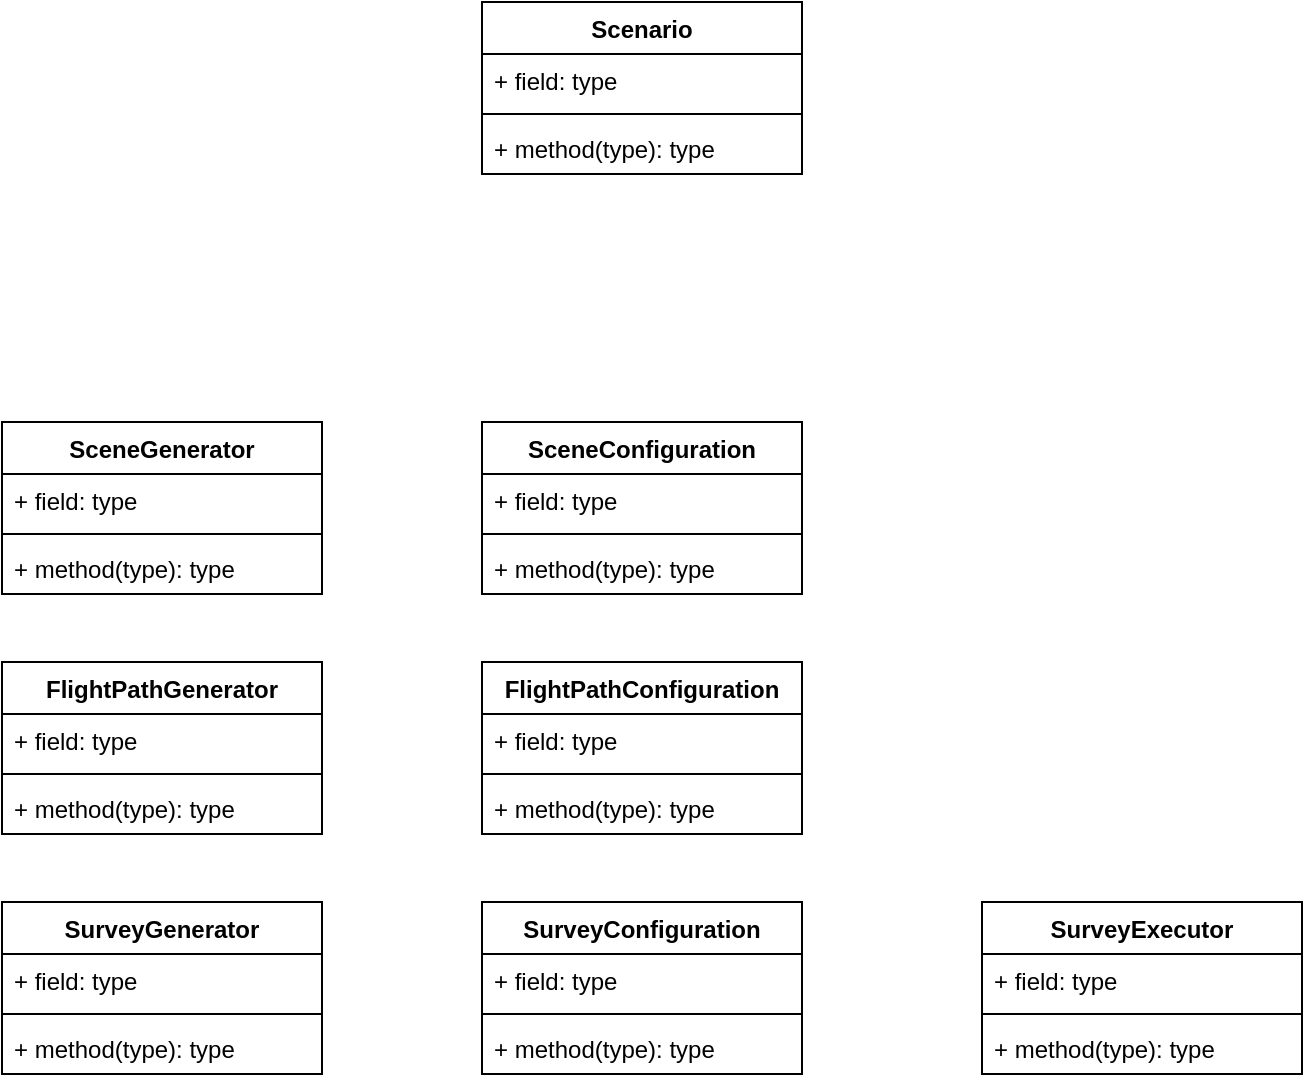 <mxfile version="24.4.0" type="device">
  <diagram name="Seite-1" id="8JNQaDu9DRhacnjIAZFm">
    <mxGraphModel dx="1434" dy="836" grid="1" gridSize="10" guides="1" tooltips="1" connect="1" arrows="1" fold="1" page="1" pageScale="1" pageWidth="827" pageHeight="1169" math="0" shadow="0">
      <root>
        <mxCell id="0" />
        <mxCell id="1" parent="0" />
        <mxCell id="wXZuC-nlssusrVBOoUfX-1" value="SurveyGenerator" style="swimlane;fontStyle=1;align=center;verticalAlign=top;childLayout=stackLayout;horizontal=1;startSize=26;horizontalStack=0;resizeParent=1;resizeParentMax=0;resizeLast=0;collapsible=1;marginBottom=0;whiteSpace=wrap;html=1;" parent="1" vertex="1">
          <mxGeometry x="80" y="480" width="160" height="86" as="geometry" />
        </mxCell>
        <mxCell id="wXZuC-nlssusrVBOoUfX-2" value="+ field: type" style="text;strokeColor=none;fillColor=none;align=left;verticalAlign=top;spacingLeft=4;spacingRight=4;overflow=hidden;rotatable=0;points=[[0,0.5],[1,0.5]];portConstraint=eastwest;whiteSpace=wrap;html=1;" parent="wXZuC-nlssusrVBOoUfX-1" vertex="1">
          <mxGeometry y="26" width="160" height="26" as="geometry" />
        </mxCell>
        <mxCell id="wXZuC-nlssusrVBOoUfX-3" value="" style="line;strokeWidth=1;fillColor=none;align=left;verticalAlign=middle;spacingTop=-1;spacingLeft=3;spacingRight=3;rotatable=0;labelPosition=right;points=[];portConstraint=eastwest;strokeColor=inherit;" parent="wXZuC-nlssusrVBOoUfX-1" vertex="1">
          <mxGeometry y="52" width="160" height="8" as="geometry" />
        </mxCell>
        <mxCell id="wXZuC-nlssusrVBOoUfX-4" value="+ method(type): type" style="text;strokeColor=none;fillColor=none;align=left;verticalAlign=top;spacingLeft=4;spacingRight=4;overflow=hidden;rotatable=0;points=[[0,0.5],[1,0.5]];portConstraint=eastwest;whiteSpace=wrap;html=1;" parent="wXZuC-nlssusrVBOoUfX-1" vertex="1">
          <mxGeometry y="60" width="160" height="26" as="geometry" />
        </mxCell>
        <mxCell id="wXZuC-nlssusrVBOoUfX-9" value="SurveyConfiguration" style="swimlane;fontStyle=1;align=center;verticalAlign=top;childLayout=stackLayout;horizontal=1;startSize=26;horizontalStack=0;resizeParent=1;resizeParentMax=0;resizeLast=0;collapsible=1;marginBottom=0;whiteSpace=wrap;html=1;" parent="1" vertex="1">
          <mxGeometry x="320" y="480" width="160" height="86" as="geometry" />
        </mxCell>
        <mxCell id="wXZuC-nlssusrVBOoUfX-10" value="+ field: type" style="text;strokeColor=none;fillColor=none;align=left;verticalAlign=top;spacingLeft=4;spacingRight=4;overflow=hidden;rotatable=0;points=[[0,0.5],[1,0.5]];portConstraint=eastwest;whiteSpace=wrap;html=1;" parent="wXZuC-nlssusrVBOoUfX-9" vertex="1">
          <mxGeometry y="26" width="160" height="26" as="geometry" />
        </mxCell>
        <mxCell id="wXZuC-nlssusrVBOoUfX-11" value="" style="line;strokeWidth=1;fillColor=none;align=left;verticalAlign=middle;spacingTop=-1;spacingLeft=3;spacingRight=3;rotatable=0;labelPosition=right;points=[];portConstraint=eastwest;strokeColor=inherit;" parent="wXZuC-nlssusrVBOoUfX-9" vertex="1">
          <mxGeometry y="52" width="160" height="8" as="geometry" />
        </mxCell>
        <mxCell id="wXZuC-nlssusrVBOoUfX-12" value="+ method(type): type" style="text;strokeColor=none;fillColor=none;align=left;verticalAlign=top;spacingLeft=4;spacingRight=4;overflow=hidden;rotatable=0;points=[[0,0.5],[1,0.5]];portConstraint=eastwest;whiteSpace=wrap;html=1;" parent="wXZuC-nlssusrVBOoUfX-9" vertex="1">
          <mxGeometry y="60" width="160" height="26" as="geometry" />
        </mxCell>
        <mxCell id="wXZuC-nlssusrVBOoUfX-13" value="SurveyExecutor" style="swimlane;fontStyle=1;align=center;verticalAlign=top;childLayout=stackLayout;horizontal=1;startSize=26;horizontalStack=0;resizeParent=1;resizeParentMax=0;resizeLast=0;collapsible=1;marginBottom=0;whiteSpace=wrap;html=1;" parent="1" vertex="1">
          <mxGeometry x="570" y="480" width="160" height="86" as="geometry" />
        </mxCell>
        <mxCell id="wXZuC-nlssusrVBOoUfX-14" value="+ field: type" style="text;strokeColor=none;fillColor=none;align=left;verticalAlign=top;spacingLeft=4;spacingRight=4;overflow=hidden;rotatable=0;points=[[0,0.5],[1,0.5]];portConstraint=eastwest;whiteSpace=wrap;html=1;" parent="wXZuC-nlssusrVBOoUfX-13" vertex="1">
          <mxGeometry y="26" width="160" height="26" as="geometry" />
        </mxCell>
        <mxCell id="wXZuC-nlssusrVBOoUfX-15" value="" style="line;strokeWidth=1;fillColor=none;align=left;verticalAlign=middle;spacingTop=-1;spacingLeft=3;spacingRight=3;rotatable=0;labelPosition=right;points=[];portConstraint=eastwest;strokeColor=inherit;" parent="wXZuC-nlssusrVBOoUfX-13" vertex="1">
          <mxGeometry y="52" width="160" height="8" as="geometry" />
        </mxCell>
        <mxCell id="wXZuC-nlssusrVBOoUfX-16" value="+ method(type): type" style="text;strokeColor=none;fillColor=none;align=left;verticalAlign=top;spacingLeft=4;spacingRight=4;overflow=hidden;rotatable=0;points=[[0,0.5],[1,0.5]];portConstraint=eastwest;whiteSpace=wrap;html=1;" parent="wXZuC-nlssusrVBOoUfX-13" vertex="1">
          <mxGeometry y="60" width="160" height="26" as="geometry" />
        </mxCell>
        <mxCell id="wXZuC-nlssusrVBOoUfX-17" value="Scenario" style="swimlane;fontStyle=1;align=center;verticalAlign=top;childLayout=stackLayout;horizontal=1;startSize=26;horizontalStack=0;resizeParent=1;resizeParentMax=0;resizeLast=0;collapsible=1;marginBottom=0;whiteSpace=wrap;html=1;" parent="1" vertex="1">
          <mxGeometry x="320" y="30" width="160" height="86" as="geometry" />
        </mxCell>
        <mxCell id="wXZuC-nlssusrVBOoUfX-18" value="&lt;div&gt;+ field: type&lt;/div&gt;" style="text;strokeColor=none;fillColor=none;align=left;verticalAlign=top;spacingLeft=4;spacingRight=4;overflow=hidden;rotatable=0;points=[[0,0.5],[1,0.5]];portConstraint=eastwest;whiteSpace=wrap;html=1;" parent="wXZuC-nlssusrVBOoUfX-17" vertex="1">
          <mxGeometry y="26" width="160" height="26" as="geometry" />
        </mxCell>
        <mxCell id="wXZuC-nlssusrVBOoUfX-19" value="" style="line;strokeWidth=1;fillColor=none;align=left;verticalAlign=middle;spacingTop=-1;spacingLeft=3;spacingRight=3;rotatable=0;labelPosition=right;points=[];portConstraint=eastwest;strokeColor=inherit;" parent="wXZuC-nlssusrVBOoUfX-17" vertex="1">
          <mxGeometry y="52" width="160" height="8" as="geometry" />
        </mxCell>
        <mxCell id="wXZuC-nlssusrVBOoUfX-20" value="+ method(type): type" style="text;strokeColor=none;fillColor=none;align=left;verticalAlign=top;spacingLeft=4;spacingRight=4;overflow=hidden;rotatable=0;points=[[0,0.5],[1,0.5]];portConstraint=eastwest;whiteSpace=wrap;html=1;" parent="wXZuC-nlssusrVBOoUfX-17" vertex="1">
          <mxGeometry y="60" width="160" height="26" as="geometry" />
        </mxCell>
        <mxCell id="wXZuC-nlssusrVBOoUfX-21" value="FlightPathConfiguration" style="swimlane;fontStyle=1;align=center;verticalAlign=top;childLayout=stackLayout;horizontal=1;startSize=26;horizontalStack=0;resizeParent=1;resizeParentMax=0;resizeLast=0;collapsible=1;marginBottom=0;whiteSpace=wrap;html=1;" parent="1" vertex="1">
          <mxGeometry x="320" y="360" width="160" height="86" as="geometry" />
        </mxCell>
        <mxCell id="wXZuC-nlssusrVBOoUfX-22" value="+ field: type" style="text;strokeColor=none;fillColor=none;align=left;verticalAlign=top;spacingLeft=4;spacingRight=4;overflow=hidden;rotatable=0;points=[[0,0.5],[1,0.5]];portConstraint=eastwest;whiteSpace=wrap;html=1;" parent="wXZuC-nlssusrVBOoUfX-21" vertex="1">
          <mxGeometry y="26" width="160" height="26" as="geometry" />
        </mxCell>
        <mxCell id="wXZuC-nlssusrVBOoUfX-23" value="" style="line;strokeWidth=1;fillColor=none;align=left;verticalAlign=middle;spacingTop=-1;spacingLeft=3;spacingRight=3;rotatable=0;labelPosition=right;points=[];portConstraint=eastwest;strokeColor=inherit;" parent="wXZuC-nlssusrVBOoUfX-21" vertex="1">
          <mxGeometry y="52" width="160" height="8" as="geometry" />
        </mxCell>
        <mxCell id="wXZuC-nlssusrVBOoUfX-24" value="+ method(type): type" style="text;strokeColor=none;fillColor=none;align=left;verticalAlign=top;spacingLeft=4;spacingRight=4;overflow=hidden;rotatable=0;points=[[0,0.5],[1,0.5]];portConstraint=eastwest;whiteSpace=wrap;html=1;" parent="wXZuC-nlssusrVBOoUfX-21" vertex="1">
          <mxGeometry y="60" width="160" height="26" as="geometry" />
        </mxCell>
        <mxCell id="wXZuC-nlssusrVBOoUfX-25" value="&lt;div&gt;FlightPathGenerator&lt;/div&gt;" style="swimlane;fontStyle=1;align=center;verticalAlign=top;childLayout=stackLayout;horizontal=1;startSize=26;horizontalStack=0;resizeParent=1;resizeParentMax=0;resizeLast=0;collapsible=1;marginBottom=0;whiteSpace=wrap;html=1;" parent="1" vertex="1">
          <mxGeometry x="80" y="360" width="160" height="86" as="geometry" />
        </mxCell>
        <mxCell id="wXZuC-nlssusrVBOoUfX-26" value="+ field: type" style="text;strokeColor=none;fillColor=none;align=left;verticalAlign=top;spacingLeft=4;spacingRight=4;overflow=hidden;rotatable=0;points=[[0,0.5],[1,0.5]];portConstraint=eastwest;whiteSpace=wrap;html=1;" parent="wXZuC-nlssusrVBOoUfX-25" vertex="1">
          <mxGeometry y="26" width="160" height="26" as="geometry" />
        </mxCell>
        <mxCell id="wXZuC-nlssusrVBOoUfX-27" value="" style="line;strokeWidth=1;fillColor=none;align=left;verticalAlign=middle;spacingTop=-1;spacingLeft=3;spacingRight=3;rotatable=0;labelPosition=right;points=[];portConstraint=eastwest;strokeColor=inherit;" parent="wXZuC-nlssusrVBOoUfX-25" vertex="1">
          <mxGeometry y="52" width="160" height="8" as="geometry" />
        </mxCell>
        <mxCell id="wXZuC-nlssusrVBOoUfX-28" value="+ method(type): type" style="text;strokeColor=none;fillColor=none;align=left;verticalAlign=top;spacingLeft=4;spacingRight=4;overflow=hidden;rotatable=0;points=[[0,0.5],[1,0.5]];portConstraint=eastwest;whiteSpace=wrap;html=1;" parent="wXZuC-nlssusrVBOoUfX-25" vertex="1">
          <mxGeometry y="60" width="160" height="26" as="geometry" />
        </mxCell>
        <mxCell id="wXZuC-nlssusrVBOoUfX-29" value="SceneConfiguration" style="swimlane;fontStyle=1;align=center;verticalAlign=top;childLayout=stackLayout;horizontal=1;startSize=26;horizontalStack=0;resizeParent=1;resizeParentMax=0;resizeLast=0;collapsible=1;marginBottom=0;whiteSpace=wrap;html=1;" parent="1" vertex="1">
          <mxGeometry x="320" y="240" width="160" height="86" as="geometry" />
        </mxCell>
        <mxCell id="wXZuC-nlssusrVBOoUfX-30" value="+ field: type" style="text;strokeColor=none;fillColor=none;align=left;verticalAlign=top;spacingLeft=4;spacingRight=4;overflow=hidden;rotatable=0;points=[[0,0.5],[1,0.5]];portConstraint=eastwest;whiteSpace=wrap;html=1;" parent="wXZuC-nlssusrVBOoUfX-29" vertex="1">
          <mxGeometry y="26" width="160" height="26" as="geometry" />
        </mxCell>
        <mxCell id="wXZuC-nlssusrVBOoUfX-31" value="" style="line;strokeWidth=1;fillColor=none;align=left;verticalAlign=middle;spacingTop=-1;spacingLeft=3;spacingRight=3;rotatable=0;labelPosition=right;points=[];portConstraint=eastwest;strokeColor=inherit;" parent="wXZuC-nlssusrVBOoUfX-29" vertex="1">
          <mxGeometry y="52" width="160" height="8" as="geometry" />
        </mxCell>
        <mxCell id="wXZuC-nlssusrVBOoUfX-32" value="+ method(type): type" style="text;strokeColor=none;fillColor=none;align=left;verticalAlign=top;spacingLeft=4;spacingRight=4;overflow=hidden;rotatable=0;points=[[0,0.5],[1,0.5]];portConstraint=eastwest;whiteSpace=wrap;html=1;" parent="wXZuC-nlssusrVBOoUfX-29" vertex="1">
          <mxGeometry y="60" width="160" height="26" as="geometry" />
        </mxCell>
        <mxCell id="wXZuC-nlssusrVBOoUfX-33" value="SceneGenerator" style="swimlane;fontStyle=1;align=center;verticalAlign=top;childLayout=stackLayout;horizontal=1;startSize=26;horizontalStack=0;resizeParent=1;resizeParentMax=0;resizeLast=0;collapsible=1;marginBottom=0;whiteSpace=wrap;html=1;" parent="1" vertex="1">
          <mxGeometry x="80" y="240" width="160" height="86" as="geometry" />
        </mxCell>
        <mxCell id="wXZuC-nlssusrVBOoUfX-34" value="+ field: type" style="text;strokeColor=none;fillColor=none;align=left;verticalAlign=top;spacingLeft=4;spacingRight=4;overflow=hidden;rotatable=0;points=[[0,0.5],[1,0.5]];portConstraint=eastwest;whiteSpace=wrap;html=1;" parent="wXZuC-nlssusrVBOoUfX-33" vertex="1">
          <mxGeometry y="26" width="160" height="26" as="geometry" />
        </mxCell>
        <mxCell id="wXZuC-nlssusrVBOoUfX-35" value="" style="line;strokeWidth=1;fillColor=none;align=left;verticalAlign=middle;spacingTop=-1;spacingLeft=3;spacingRight=3;rotatable=0;labelPosition=right;points=[];portConstraint=eastwest;strokeColor=inherit;" parent="wXZuC-nlssusrVBOoUfX-33" vertex="1">
          <mxGeometry y="52" width="160" height="8" as="geometry" />
        </mxCell>
        <mxCell id="wXZuC-nlssusrVBOoUfX-36" value="+ method(type): type" style="text;strokeColor=none;fillColor=none;align=left;verticalAlign=top;spacingLeft=4;spacingRight=4;overflow=hidden;rotatable=0;points=[[0,0.5],[1,0.5]];portConstraint=eastwest;whiteSpace=wrap;html=1;" parent="wXZuC-nlssusrVBOoUfX-33" vertex="1">
          <mxGeometry y="60" width="160" height="26" as="geometry" />
        </mxCell>
      </root>
    </mxGraphModel>
  </diagram>
</mxfile>
